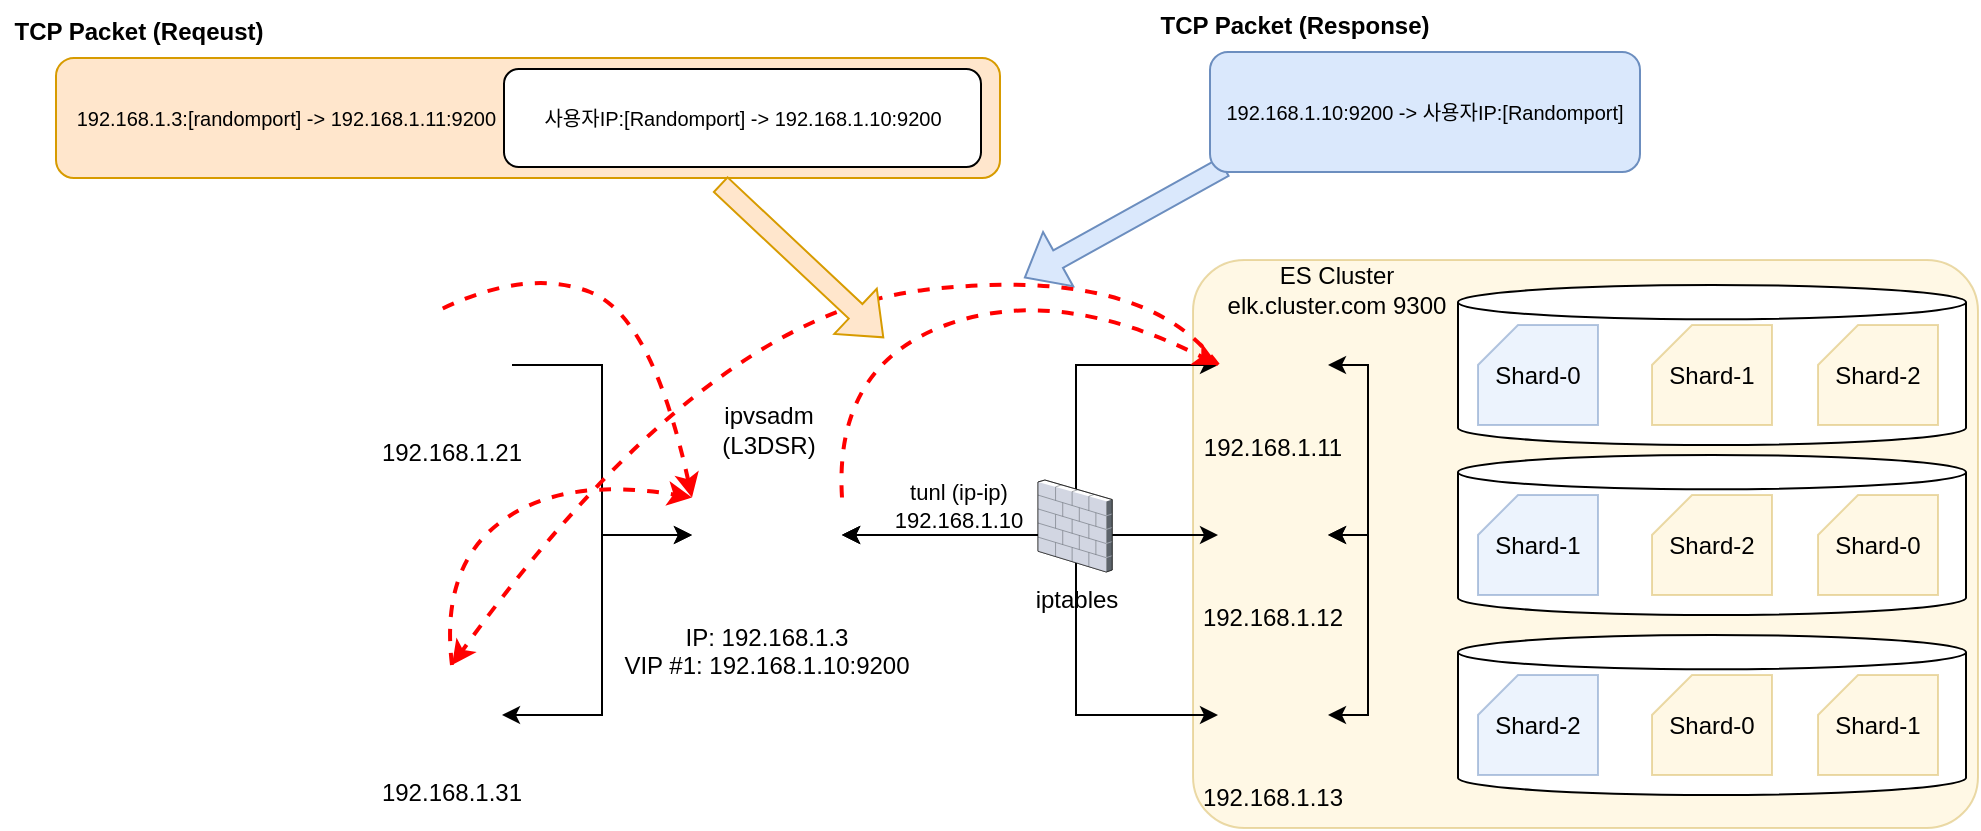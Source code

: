 <mxfile version="26.0.16">
  <diagram name="페이지-1" id="Uw8Kz3kJ8P9IHF2IGkrr">
    <mxGraphModel dx="2053" dy="1189" grid="0" gridSize="10" guides="1" tooltips="1" connect="1" arrows="1" fold="1" page="1" pageScale="1" pageWidth="1169" pageHeight="827" math="0" shadow="0">
      <root>
        <mxCell id="0" />
        <mxCell id="1" parent="0" />
        <mxCell id="Dz-6xlP6POjxRSHoRuvK-14" value="" style="rounded=1;whiteSpace=wrap;html=1;fillColor=#fff2cc;strokeColor=#d6b656;opacity=50;arcSize=9;" vertex="1" parent="1">
          <mxGeometry x="617.5" y="130" width="392.5" height="284" as="geometry" />
        </mxCell>
        <mxCell id="Dz-6xlP6POjxRSHoRuvK-9" value="tunl (ip-ip)&lt;br&gt;192.168.1.10" style="edgeStyle=orthogonalEdgeStyle;rounded=0;orthogonalLoop=1;jettySize=auto;html=1;exitX=1;exitY=0.5;exitDx=0;exitDy=0;entryX=0;entryY=0.5;entryDx=0;entryDy=0;endArrow=classic;startFill=1;startArrow=classic;endFill=1;" edge="1" parent="1" source="Dz-6xlP6POjxRSHoRuvK-1" target="Dz-6xlP6POjxRSHoRuvK-4">
          <mxGeometry x="-0.575" y="15" relative="1" as="geometry">
            <Array as="points">
              <mxPoint x="559" y="267" />
              <mxPoint x="559" y="182" />
            </Array>
            <mxPoint as="offset" />
          </mxGeometry>
        </mxCell>
        <mxCell id="Dz-6xlP6POjxRSHoRuvK-1" value="IP: 192.168.1.3&#xa;VIP #1: 192.168.1.10:9200" style="shape=image;verticalLabelPosition=bottom;labelBackgroundColor=default;verticalAlign=top;aspect=fixed;imageAspect=0;image=https://upload.wikimedia.org/wikipedia/commons/c/c9/Lvslogo.png;" vertex="1" parent="1">
          <mxGeometry x="367" y="230" width="75" height="75" as="geometry" />
        </mxCell>
        <mxCell id="Dz-6xlP6POjxRSHoRuvK-18" style="edgeStyle=orthogonalEdgeStyle;rounded=0;orthogonalLoop=1;jettySize=auto;html=1;exitX=1;exitY=0.5;exitDx=0;exitDy=0;entryX=0;entryY=0.5;entryDx=0;entryDy=0;" edge="1" parent="1" source="Dz-6xlP6POjxRSHoRuvK-2" target="Dz-6xlP6POjxRSHoRuvK-1">
          <mxGeometry relative="1" as="geometry">
            <Array as="points">
              <mxPoint x="322" y="182" />
              <mxPoint x="322" y="267" />
            </Array>
          </mxGeometry>
        </mxCell>
        <mxCell id="Dz-6xlP6POjxRSHoRuvK-2" value="192.168.1.21" style="shape=image;verticalLabelPosition=bottom;labelBackgroundColor=default;verticalAlign=top;aspect=fixed;imageAspect=0;image=https://cdn.worldvectorlogo.com/logos/elastic-logstash.svg;" vertex="1" parent="1">
          <mxGeometry x="217" y="152.5" width="60" height="60" as="geometry" />
        </mxCell>
        <mxCell id="Dz-6xlP6POjxRSHoRuvK-17" style="edgeStyle=orthogonalEdgeStyle;rounded=0;orthogonalLoop=1;jettySize=auto;html=1;exitX=1;exitY=0.5;exitDx=0;exitDy=0;entryX=0;entryY=0.5;entryDx=0;entryDy=0;startArrow=classic;startFill=1;" edge="1" parent="1" source="Dz-6xlP6POjxRSHoRuvK-3" target="Dz-6xlP6POjxRSHoRuvK-1">
          <mxGeometry relative="1" as="geometry">
            <Array as="points">
              <mxPoint x="322" y="357" />
              <mxPoint x="322" y="267" />
            </Array>
          </mxGeometry>
        </mxCell>
        <mxCell id="Dz-6xlP6POjxRSHoRuvK-3" value="192.168.1.31" style="shape=image;verticalLabelPosition=bottom;labelBackgroundColor=default;verticalAlign=top;aspect=fixed;imageAspect=0;image=https://img.icons8.com/color/600/kibana.png;" vertex="1" parent="1">
          <mxGeometry x="222" y="332.5" width="50" height="50" as="geometry" />
        </mxCell>
        <mxCell id="Dz-6xlP6POjxRSHoRuvK-19" style="edgeStyle=orthogonalEdgeStyle;rounded=0;orthogonalLoop=1;jettySize=auto;html=1;exitX=1;exitY=0.5;exitDx=0;exitDy=0;entryX=1;entryY=0.5;entryDx=0;entryDy=0;startArrow=classic;startFill=1;" edge="1" parent="1" source="Dz-6xlP6POjxRSHoRuvK-4" target="Dz-6xlP6POjxRSHoRuvK-7">
          <mxGeometry relative="1" as="geometry" />
        </mxCell>
        <mxCell id="Dz-6xlP6POjxRSHoRuvK-4" value="192.168.1.11" style="shape=image;verticalLabelPosition=bottom;labelBackgroundColor=none;verticalAlign=top;aspect=fixed;imageAspect=0;image=https://img.icons8.com/color/512/elasticsearch.png;" vertex="1" parent="1">
          <mxGeometry x="630" y="155" width="55" height="55" as="geometry" />
        </mxCell>
        <mxCell id="Dz-6xlP6POjxRSHoRuvK-10" style="edgeStyle=orthogonalEdgeStyle;rounded=0;orthogonalLoop=1;jettySize=auto;html=1;exitX=0;exitY=0.5;exitDx=0;exitDy=0;entryX=1;entryY=0.5;entryDx=0;entryDy=0;endArrow=classic;startFill=1;startArrow=classic;endFill=1;" edge="1" parent="1" source="Dz-6xlP6POjxRSHoRuvK-7" target="Dz-6xlP6POjxRSHoRuvK-1">
          <mxGeometry relative="1" as="geometry" />
        </mxCell>
        <mxCell id="Dz-6xlP6POjxRSHoRuvK-20" style="edgeStyle=orthogonalEdgeStyle;rounded=0;orthogonalLoop=1;jettySize=auto;html=1;exitX=1;exitY=0.5;exitDx=0;exitDy=0;entryX=1;entryY=0.5;entryDx=0;entryDy=0;startArrow=classic;startFill=1;" edge="1" parent="1" source="Dz-6xlP6POjxRSHoRuvK-7" target="Dz-6xlP6POjxRSHoRuvK-8">
          <mxGeometry relative="1" as="geometry" />
        </mxCell>
        <mxCell id="Dz-6xlP6POjxRSHoRuvK-7" value="192.168.1.12" style="shape=image;verticalLabelPosition=bottom;labelBackgroundColor=none;verticalAlign=top;aspect=fixed;imageAspect=0;image=https://img.icons8.com/color/512/elasticsearch.png;" vertex="1" parent="1">
          <mxGeometry x="630" y="240" width="55" height="55" as="geometry" />
        </mxCell>
        <mxCell id="Dz-6xlP6POjxRSHoRuvK-11" style="edgeStyle=orthogonalEdgeStyle;rounded=0;orthogonalLoop=1;jettySize=auto;html=1;exitX=0;exitY=0.5;exitDx=0;exitDy=0;entryX=1;entryY=0.5;entryDx=0;entryDy=0;endArrow=classic;startFill=1;startArrow=classic;endFill=1;" edge="1" parent="1" source="Dz-6xlP6POjxRSHoRuvK-8" target="Dz-6xlP6POjxRSHoRuvK-1">
          <mxGeometry relative="1" as="geometry">
            <Array as="points">
              <mxPoint x="559" y="358" />
              <mxPoint x="559" y="268" />
            </Array>
          </mxGeometry>
        </mxCell>
        <mxCell id="Dz-6xlP6POjxRSHoRuvK-8" value="192.168.1.13" style="shape=image;verticalLabelPosition=bottom;labelBackgroundColor=none;verticalAlign=top;aspect=fixed;imageAspect=0;image=https://img.icons8.com/color/512/elasticsearch.png;" vertex="1" parent="1">
          <mxGeometry x="630" y="330" width="55" height="55" as="geometry" />
        </mxCell>
        <mxCell id="Dz-6xlP6POjxRSHoRuvK-15" value="ES Cluster&lt;div&gt;elk.cluster.com 9300&lt;/div&gt;" style="text;html=1;align=center;verticalAlign=middle;whiteSpace=wrap;rounded=0;" vertex="1" parent="1">
          <mxGeometry x="627.5" y="130" width="122.5" height="30" as="geometry" />
        </mxCell>
        <mxCell id="Dz-6xlP6POjxRSHoRuvK-16" value="ipvsadm&lt;div&gt;(L3DSR)&lt;/div&gt;" style="text;html=1;align=center;verticalAlign=middle;resizable=0;points=[];autosize=1;strokeColor=none;fillColor=none;" vertex="1" parent="1">
          <mxGeometry x="369.5" y="195" width="70" height="40" as="geometry" />
        </mxCell>
        <mxCell id="Dz-6xlP6POjxRSHoRuvK-24" value="" style="shape=cylinder3;whiteSpace=wrap;html=1;boundedLbl=1;backgroundOutline=1;size=8.591;" vertex="1" parent="1">
          <mxGeometry x="750" y="142.5" width="254" height="80" as="geometry" />
        </mxCell>
        <mxCell id="Dz-6xlP6POjxRSHoRuvK-23" value="Shard-0" style="shape=card;whiteSpace=wrap;html=1;size=20;fillColor=#dae8fc;strokeColor=#6c8ebf;opacity=50;" vertex="1" parent="1">
          <mxGeometry x="760" y="162.5" width="60" height="50" as="geometry" />
        </mxCell>
        <mxCell id="Dz-6xlP6POjxRSHoRuvK-27" value="" style="shape=cylinder3;whiteSpace=wrap;html=1;boundedLbl=1;backgroundOutline=1;size=8.591;" vertex="1" parent="1">
          <mxGeometry x="750" y="227.5" width="254" height="80" as="geometry" />
        </mxCell>
        <mxCell id="Dz-6xlP6POjxRSHoRuvK-28" value="Shard-1" style="shape=card;whiteSpace=wrap;html=1;size=20;fillColor=#dae8fc;strokeColor=#6c8ebf;opacity=50;" vertex="1" parent="1">
          <mxGeometry x="760" y="247.5" width="60" height="50" as="geometry" />
        </mxCell>
        <mxCell id="Dz-6xlP6POjxRSHoRuvK-29" value="" style="shape=cylinder3;whiteSpace=wrap;html=1;boundedLbl=1;backgroundOutline=1;size=8.591;" vertex="1" parent="1">
          <mxGeometry x="750" y="317.5" width="254" height="80" as="geometry" />
        </mxCell>
        <mxCell id="Dz-6xlP6POjxRSHoRuvK-30" value="Shard-2" style="shape=card;whiteSpace=wrap;html=1;size=20;fillColor=#dae8fc;strokeColor=#6c8ebf;opacity=50;" vertex="1" parent="1">
          <mxGeometry x="760" y="337.5" width="60" height="50" as="geometry" />
        </mxCell>
        <mxCell id="Dz-6xlP6POjxRSHoRuvK-32" value="Shard-1" style="shape=card;whiteSpace=wrap;html=1;size=20;fillColor=#fff2cc;strokeColor=#d6b656;opacity=50;" vertex="1" parent="1">
          <mxGeometry x="847" y="162.5" width="60" height="50" as="geometry" />
        </mxCell>
        <mxCell id="Dz-6xlP6POjxRSHoRuvK-33" value="Shard-2" style="shape=card;whiteSpace=wrap;html=1;size=20;fillColor=#fff2cc;strokeColor=#d6b656;opacity=50;" vertex="1" parent="1">
          <mxGeometry x="847" y="247.5" width="60" height="50" as="geometry" />
        </mxCell>
        <mxCell id="Dz-6xlP6POjxRSHoRuvK-34" value="Shard-0" style="shape=card;whiteSpace=wrap;html=1;size=20;fillColor=#fff2cc;strokeColor=#d6b656;opacity=50;" vertex="1" parent="1">
          <mxGeometry x="847" y="337.5" width="60" height="50" as="geometry" />
        </mxCell>
        <mxCell id="Dz-6xlP6POjxRSHoRuvK-35" value="Shard-2" style="shape=card;whiteSpace=wrap;html=1;size=20;fillColor=#fff2cc;strokeColor=#d6b656;opacity=50;" vertex="1" parent="1">
          <mxGeometry x="930" y="162.5" width="60" height="50" as="geometry" />
        </mxCell>
        <mxCell id="Dz-6xlP6POjxRSHoRuvK-36" value="Shard-0" style="shape=card;whiteSpace=wrap;html=1;size=20;fillColor=#fff2cc;strokeColor=#d6b656;opacity=50;" vertex="1" parent="1">
          <mxGeometry x="930" y="247.5" width="60" height="50" as="geometry" />
        </mxCell>
        <mxCell id="Dz-6xlP6POjxRSHoRuvK-37" value="Shard-1" style="shape=card;whiteSpace=wrap;html=1;size=20;fillColor=#fff2cc;strokeColor=#d6b656;opacity=50;" vertex="1" parent="1">
          <mxGeometry x="930" y="337.5" width="60" height="50" as="geometry" />
        </mxCell>
        <mxCell id="Dz-6xlP6POjxRSHoRuvK-40" value="iptables" style="verticalLabelPosition=bottom;sketch=0;aspect=fixed;html=1;verticalAlign=top;strokeColor=none;align=center;outlineConnect=0;shape=mxgraph.citrix.firewall;" vertex="1" parent="1">
          <mxGeometry x="540" y="240" width="37.1" height="46" as="geometry" />
        </mxCell>
        <mxCell id="Dz-6xlP6POjxRSHoRuvK-45" value="" style="curved=1;endArrow=classic;html=1;rounded=0;entryX=0;entryY=0.25;entryDx=0;entryDy=0;exitX=0.5;exitY=0;exitDx=0;exitDy=0;strokeColor=#FF0000;strokeWidth=2;dashed=1;" edge="1" parent="1" source="Dz-6xlP6POjxRSHoRuvK-3" target="Dz-6xlP6POjxRSHoRuvK-1">
          <mxGeometry width="50" height="50" relative="1" as="geometry">
            <mxPoint x="375" y="432.5" as="sourcePoint" />
            <mxPoint x="425" y="382.5" as="targetPoint" />
            <Array as="points">
              <mxPoint x="241" y="283" />
              <mxPoint x="303" y="238" />
            </Array>
          </mxGeometry>
        </mxCell>
        <mxCell id="Dz-6xlP6POjxRSHoRuvK-46" value="" style="curved=1;endArrow=classic;html=1;rounded=0;exitX=1;exitY=0.25;exitDx=0;exitDy=0;entryX=0;entryY=0.5;entryDx=0;entryDy=0;strokeColor=#FF0000;strokeWidth=2;dashed=1;" edge="1" parent="1" source="Dz-6xlP6POjxRSHoRuvK-1" target="Dz-6xlP6POjxRSHoRuvK-4">
          <mxGeometry width="50" height="50" relative="1" as="geometry">
            <mxPoint x="257" y="342" as="sourcePoint" />
            <mxPoint x="377" y="259" as="targetPoint" />
            <Array as="points">
              <mxPoint x="438" y="183" />
              <mxPoint x="550" y="142" />
            </Array>
          </mxGeometry>
        </mxCell>
        <mxCell id="Dz-6xlP6POjxRSHoRuvK-47" value="" style="curved=1;endArrow=classic;html=1;rounded=0;exitX=0;exitY=0.5;exitDx=0;exitDy=0;entryX=0.5;entryY=0;entryDx=0;entryDy=0;strokeColor=#FF0000;strokeWidth=2;dashed=1;" edge="1" parent="1" source="Dz-6xlP6POjxRSHoRuvK-4" target="Dz-6xlP6POjxRSHoRuvK-3">
          <mxGeometry width="50" height="50" relative="1" as="geometry">
            <mxPoint x="452" y="259" as="sourcePoint" />
            <mxPoint x="640" y="193" as="targetPoint" />
            <Array as="points">
              <mxPoint x="593" y="132" />
              <mxPoint x="373" y="158" />
            </Array>
          </mxGeometry>
        </mxCell>
        <mxCell id="Dz-6xlP6POjxRSHoRuvK-48" value="" style="shape=flexArrow;endArrow=classic;html=1;rounded=0;exitX=0.034;exitY=0.956;exitDx=0;exitDy=0;exitPerimeter=0;fillColor=#dae8fc;strokeColor=#6c8ebf;" edge="1" parent="1" source="Dz-6xlP6POjxRSHoRuvK-55">
          <mxGeometry width="50" height="50" relative="1" as="geometry">
            <mxPoint x="642" y="95" as="sourcePoint" />
            <mxPoint x="533" y="139" as="targetPoint" />
          </mxGeometry>
        </mxCell>
        <mxCell id="Dz-6xlP6POjxRSHoRuvK-52" value="" style="group" vertex="1" connectable="0" parent="1">
          <mxGeometry x="49" y="3" width="472" height="86" as="geometry" />
        </mxCell>
        <mxCell id="Dz-6xlP6POjxRSHoRuvK-50" value="&amp;nbsp; &amp;nbsp;192.168.1.3:[randomport] -&amp;gt; 192.168.1.11:9200" style="rounded=1;whiteSpace=wrap;html=1;align=left;fillColor=#ffe6cc;strokeColor=#d79b00;fontSize=10;" vertex="1" parent="Dz-6xlP6POjxRSHoRuvK-52">
          <mxGeometry y="26" width="472" height="60" as="geometry" />
        </mxCell>
        <mxCell id="Dz-6xlP6POjxRSHoRuvK-49" value="&lt;span style=&quot;text-align: left;&quot;&gt;사용자IP:[Randomport]&lt;/span&gt;&amp;nbsp;-&amp;gt; 192.168.1.10:9200" style="rounded=1;whiteSpace=wrap;html=1;fontSize=10;" vertex="1" parent="Dz-6xlP6POjxRSHoRuvK-52">
          <mxGeometry x="224" y="31.5" width="238.5" height="49" as="geometry" />
        </mxCell>
        <mxCell id="Dz-6xlP6POjxRSHoRuvK-51" value="TCP Packet (Reqeust)" style="text;html=1;align=center;verticalAlign=middle;resizable=0;points=[];autosize=1;strokeColor=none;fillColor=none;fontStyle=1" vertex="1" parent="Dz-6xlP6POjxRSHoRuvK-52">
          <mxGeometry x="-28" width="138" height="26" as="geometry" />
        </mxCell>
        <mxCell id="Dz-6xlP6POjxRSHoRuvK-53" value="" style="shape=flexArrow;endArrow=classic;html=1;rounded=0;fillColor=#ffe6cc;strokeColor=#d79b00;" edge="1" parent="1">
          <mxGeometry width="50" height="50" relative="1" as="geometry">
            <mxPoint x="381" y="92" as="sourcePoint" />
            <mxPoint x="463" y="169" as="targetPoint" />
          </mxGeometry>
        </mxCell>
        <mxCell id="Dz-6xlP6POjxRSHoRuvK-54" value="" style="group;fillColor=none;strokeColor=none;" vertex="1" connectable="0" parent="1">
          <mxGeometry x="626" width="221" height="86" as="geometry" />
        </mxCell>
        <mxCell id="Dz-6xlP6POjxRSHoRuvK-55" value="192.168.1.10:9200 -&amp;gt; 사용자IP:[Randomport]" style="rounded=1;whiteSpace=wrap;html=1;align=center;fillColor=#dae8fc;strokeColor=#6c8ebf;fontSize=10;" vertex="1" parent="Dz-6xlP6POjxRSHoRuvK-54">
          <mxGeometry y="26" width="215" height="60" as="geometry" />
        </mxCell>
        <mxCell id="Dz-6xlP6POjxRSHoRuvK-57" value="TCP Packet (Response)" style="text;html=1;align=center;verticalAlign=middle;resizable=0;points=[];autosize=1;strokeColor=none;fillColor=none;fontStyle=1" vertex="1" parent="Dz-6xlP6POjxRSHoRuvK-54">
          <mxGeometry x="-32" width="147" height="26" as="geometry" />
        </mxCell>
        <mxCell id="Dz-6xlP6POjxRSHoRuvK-58" value="" style="curved=1;endArrow=classic;html=1;rounded=0;entryX=0;entryY=0.25;entryDx=0;entryDy=0;exitX=0.423;exitY=0.029;exitDx=0;exitDy=0;strokeColor=#FF0000;strokeWidth=2;dashed=1;exitPerimeter=0;" edge="1" parent="1" source="Dz-6xlP6POjxRSHoRuvK-2" target="Dz-6xlP6POjxRSHoRuvK-1">
          <mxGeometry width="50" height="50" relative="1" as="geometry">
            <mxPoint x="257" y="343" as="sourcePoint" />
            <mxPoint x="377" y="259" as="targetPoint" />
            <Array as="points">
              <mxPoint x="285" y="134" />
              <mxPoint x="347" y="158" />
            </Array>
          </mxGeometry>
        </mxCell>
      </root>
    </mxGraphModel>
  </diagram>
</mxfile>
